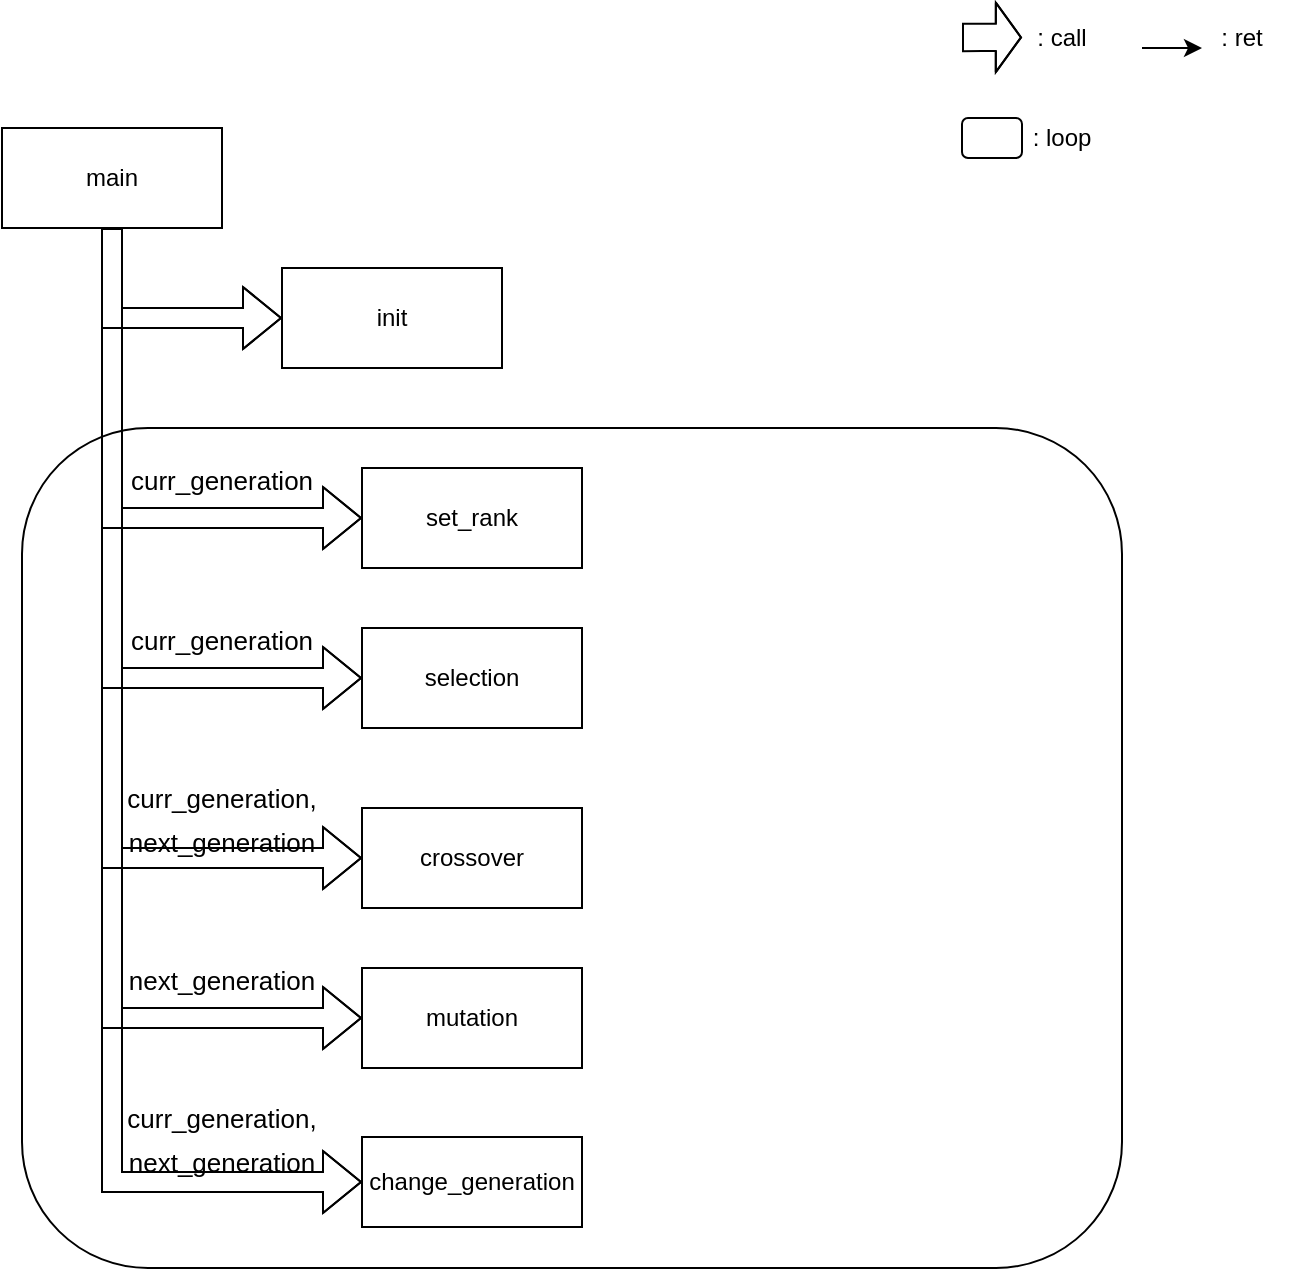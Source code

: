 <mxfile version="15.4.1" type="github">
  <diagram id="n3VAPkxUS_edvvYKPWDh" name="Page-1">
    <mxGraphModel dx="1422" dy="794" grid="1" gridSize="10" guides="1" tooltips="1" connect="1" arrows="1" fold="1" page="1" pageScale="1" pageWidth="827" pageHeight="1169" math="0" shadow="0">
      <root>
        <mxCell id="0" />
        <mxCell id="1" parent="0" />
        <mxCell id="bHY3L9cFRCKoDdG2flHM-1" value="" style="shape=flexArrow;endArrow=classic;html=1;rounded=0;strokeWidth=1;edgeStyle=orthogonalEdgeStyle;width=13.714;endSize=3.863;" parent="1" edge="1">
          <mxGeometry width="50" height="50" relative="1" as="geometry">
            <mxPoint x="620" y="34.71" as="sourcePoint" />
            <mxPoint x="650" y="34.71" as="targetPoint" />
            <Array as="points">
              <mxPoint x="630" y="35" />
              <mxPoint x="630" y="35" />
            </Array>
          </mxGeometry>
        </mxCell>
        <mxCell id="bHY3L9cFRCKoDdG2flHM-2" value=": call" style="text;html=1;strokeColor=none;fillColor=none;align=center;verticalAlign=middle;whiteSpace=wrap;rounded=0;" parent="1" vertex="1">
          <mxGeometry x="640" y="20" width="60" height="30" as="geometry" />
        </mxCell>
        <mxCell id="bHY3L9cFRCKoDdG2flHM-3" value="" style="endArrow=classic;html=1;rounded=0;strokeWidth=1;edgeStyle=orthogonalEdgeStyle;" parent="1" edge="1">
          <mxGeometry width="50" height="50" relative="1" as="geometry">
            <mxPoint x="710" y="40" as="sourcePoint" />
            <mxPoint x="740" y="40" as="targetPoint" />
          </mxGeometry>
        </mxCell>
        <mxCell id="bHY3L9cFRCKoDdG2flHM-4" value=": ret" style="text;html=1;strokeColor=none;fillColor=none;align=center;verticalAlign=middle;whiteSpace=wrap;rounded=0;" parent="1" vertex="1">
          <mxGeometry x="730" y="20" width="60" height="30" as="geometry" />
        </mxCell>
        <mxCell id="bHY3L9cFRCKoDdG2flHM-7" style="edgeStyle=orthogonalEdgeStyle;rounded=0;orthogonalLoop=1;jettySize=auto;html=1;entryX=0;entryY=0.5;entryDx=0;entryDy=0;shape=flexArrow;exitX=0.5;exitY=1;exitDx=0;exitDy=0;" parent="1" source="bHY3L9cFRCKoDdG2flHM-5" target="bHY3L9cFRCKoDdG2flHM-6" edge="1">
          <mxGeometry relative="1" as="geometry">
            <mxPoint x="195" y="140" as="sourcePoint" />
          </mxGeometry>
        </mxCell>
        <mxCell id="bHY3L9cFRCKoDdG2flHM-17" style="edgeStyle=orthogonalEdgeStyle;shape=flexArrow;rounded=0;orthogonalLoop=1;jettySize=auto;html=1;entryX=0;entryY=0.5;entryDx=0;entryDy=0;exitX=0.5;exitY=1;exitDx=0;exitDy=0;" parent="1" source="bHY3L9cFRCKoDdG2flHM-5" target="bHY3L9cFRCKoDdG2flHM-13" edge="1">
          <mxGeometry relative="1" as="geometry" />
        </mxCell>
        <mxCell id="bHY3L9cFRCKoDdG2flHM-18" style="edgeStyle=orthogonalEdgeStyle;shape=flexArrow;rounded=0;orthogonalLoop=1;jettySize=auto;html=1;exitX=0.5;exitY=1;exitDx=0;exitDy=0;entryX=0;entryY=0.5;entryDx=0;entryDy=0;" parent="1" source="bHY3L9cFRCKoDdG2flHM-5" target="bHY3L9cFRCKoDdG2flHM-14" edge="1">
          <mxGeometry relative="1" as="geometry" />
        </mxCell>
        <mxCell id="bHY3L9cFRCKoDdG2flHM-19" style="edgeStyle=orthogonalEdgeStyle;shape=flexArrow;rounded=0;orthogonalLoop=1;jettySize=auto;html=1;entryX=0;entryY=0.5;entryDx=0;entryDy=0;exitX=0.5;exitY=1;exitDx=0;exitDy=0;" parent="1" source="bHY3L9cFRCKoDdG2flHM-5" target="bHY3L9cFRCKoDdG2flHM-15" edge="1">
          <mxGeometry relative="1" as="geometry" />
        </mxCell>
        <mxCell id="bHY3L9cFRCKoDdG2flHM-20" style="edgeStyle=orthogonalEdgeStyle;shape=flexArrow;rounded=0;orthogonalLoop=1;jettySize=auto;html=1;exitX=0.5;exitY=1;exitDx=0;exitDy=0;entryX=0;entryY=0.5;entryDx=0;entryDy=0;" parent="1" source="bHY3L9cFRCKoDdG2flHM-5" target="bHY3L9cFRCKoDdG2flHM-16" edge="1">
          <mxGeometry relative="1" as="geometry" />
        </mxCell>
        <mxCell id="EVrD3dd94230WPvrSxTt-2" style="edgeStyle=orthogonalEdgeStyle;rounded=0;orthogonalLoop=1;jettySize=auto;html=1;exitX=0.5;exitY=1;exitDx=0;exitDy=0;entryX=0;entryY=0.5;entryDx=0;entryDy=0;shape=flexArrow;" edge="1" parent="1" source="bHY3L9cFRCKoDdG2flHM-5" target="EVrD3dd94230WPvrSxTt-1">
          <mxGeometry relative="1" as="geometry" />
        </mxCell>
        <mxCell id="bHY3L9cFRCKoDdG2flHM-5" value="main" style="rounded=0;whiteSpace=wrap;html=1;" parent="1" vertex="1">
          <mxGeometry x="140" y="80" width="110" height="50" as="geometry" />
        </mxCell>
        <mxCell id="bHY3L9cFRCKoDdG2flHM-6" value="init" style="rounded=0;whiteSpace=wrap;html=1;" parent="1" vertex="1">
          <mxGeometry x="280" y="150" width="110" height="50" as="geometry" />
        </mxCell>
        <mxCell id="bHY3L9cFRCKoDdG2flHM-12" value="" style="rounded=1;whiteSpace=wrap;html=1;fillColor=none;strokeColor=default;shadow=0;sketch=0;glass=1;" parent="1" vertex="1">
          <mxGeometry x="150" y="230" width="550" height="420" as="geometry" />
        </mxCell>
        <mxCell id="bHY3L9cFRCKoDdG2flHM-13" value="set_rank" style="rounded=0;whiteSpace=wrap;html=1;" parent="1" vertex="1">
          <mxGeometry x="320" y="250" width="110" height="50" as="geometry" />
        </mxCell>
        <mxCell id="bHY3L9cFRCKoDdG2flHM-14" value="selection&lt;span style=&quot;color: rgba(0 , 0 , 0 , 0) ; font-family: monospace ; font-size: 0px&quot;&gt;%3CmxGraphModel%3E%3Croot%3E%3CmxCell%20id%3D%220%22%2F%3E%3CmxCell%20id%3D%221%22%20parent%3D%220%22%2F%3E%3CmxCell%20id%3D%222%22%20value%3D%22set_rank%22%20style%3D%22rounded%3D0%3BwhiteSpace%3Dwrap%3Bhtml%3D1%3B%22%20vertex%3D%221%22%20parent%3D%221%22%3E%3CmxGeometry%20x%3D%22280%22%20y%3D%22250%22%20width%3D%22110%22%20height%3D%2250%22%20as%3D%22geometry%22%2F%3E%3C%2FmxCell%3E%3C%2Froot%3E%3C%2FmxGraphModel%3E&lt;/span&gt;" style="rounded=0;whiteSpace=wrap;html=1;" parent="1" vertex="1">
          <mxGeometry x="320" y="330" width="110" height="50" as="geometry" />
        </mxCell>
        <mxCell id="bHY3L9cFRCKoDdG2flHM-15" value="crossover" style="rounded=0;whiteSpace=wrap;html=1;" parent="1" vertex="1">
          <mxGeometry x="320" y="420" width="110" height="50" as="geometry" />
        </mxCell>
        <mxCell id="bHY3L9cFRCKoDdG2flHM-16" value="mutation" style="rounded=0;whiteSpace=wrap;html=1;" parent="1" vertex="1">
          <mxGeometry x="320" y="500" width="110" height="50" as="geometry" />
        </mxCell>
        <mxCell id="bHY3L9cFRCKoDdG2flHM-22" value="&lt;font style=&quot;font-size: 13px&quot;&gt;curr_generation&lt;/font&gt;" style="text;html=1;strokeColor=none;fillColor=none;align=center;verticalAlign=middle;whiteSpace=wrap;rounded=0;shadow=0;glass=1;sketch=0;fontSize=18;" parent="1" vertex="1">
          <mxGeometry x="190" y="240" width="120" height="30" as="geometry" />
        </mxCell>
        <mxCell id="EVrD3dd94230WPvrSxTt-1" value="change_generation" style="rounded=0;whiteSpace=wrap;html=1;" vertex="1" parent="1">
          <mxGeometry x="320" y="584.5" width="110" height="45" as="geometry" />
        </mxCell>
        <mxCell id="EVrD3dd94230WPvrSxTt-3" value="&lt;font style=&quot;font-size: 13px&quot;&gt;curr_generation, next_generation&lt;/font&gt;" style="text;html=1;strokeColor=none;fillColor=none;align=center;verticalAlign=middle;whiteSpace=wrap;rounded=0;shadow=0;glass=1;sketch=0;fontSize=18;" vertex="1" parent="1">
          <mxGeometry x="190" y="570" width="120" height="30" as="geometry" />
        </mxCell>
        <mxCell id="EVrD3dd94230WPvrSxTt-4" value="&lt;font style=&quot;font-size: 13px&quot;&gt;curr_generation&lt;/font&gt;" style="text;html=1;strokeColor=none;fillColor=none;align=center;verticalAlign=middle;whiteSpace=wrap;rounded=0;shadow=0;glass=1;sketch=0;fontSize=18;" vertex="1" parent="1">
          <mxGeometry x="190" y="320" width="120" height="30" as="geometry" />
        </mxCell>
        <mxCell id="EVrD3dd94230WPvrSxTt-5" value="&lt;font style=&quot;font-size: 13px&quot;&gt;curr_generation, next_generation&lt;/font&gt;" style="text;html=1;strokeColor=none;fillColor=none;align=center;verticalAlign=middle;whiteSpace=wrap;rounded=0;shadow=0;glass=1;sketch=0;fontSize=18;" vertex="1" parent="1">
          <mxGeometry x="190" y="410" width="120" height="30" as="geometry" />
        </mxCell>
        <mxCell id="EVrD3dd94230WPvrSxTt-6" value="&lt;font style=&quot;font-size: 13px&quot;&gt;next_generation&lt;/font&gt;" style="text;html=1;strokeColor=none;fillColor=none;align=center;verticalAlign=middle;whiteSpace=wrap;rounded=0;shadow=0;glass=1;sketch=0;fontSize=18;" vertex="1" parent="1">
          <mxGeometry x="190" y="490" width="120" height="30" as="geometry" />
        </mxCell>
        <mxCell id="EVrD3dd94230WPvrSxTt-7" value="" style="rounded=1;whiteSpace=wrap;html=1;fillColor=none;strokeColor=default;shadow=0;sketch=0;glass=1;" vertex="1" parent="1">
          <mxGeometry x="620" y="75" width="30" height="20" as="geometry" />
        </mxCell>
        <mxCell id="EVrD3dd94230WPvrSxTt-8" value=": loop" style="text;html=1;strokeColor=none;fillColor=none;align=center;verticalAlign=middle;whiteSpace=wrap;rounded=0;" vertex="1" parent="1">
          <mxGeometry x="640" y="70" width="60" height="30" as="geometry" />
        </mxCell>
      </root>
    </mxGraphModel>
  </diagram>
</mxfile>
